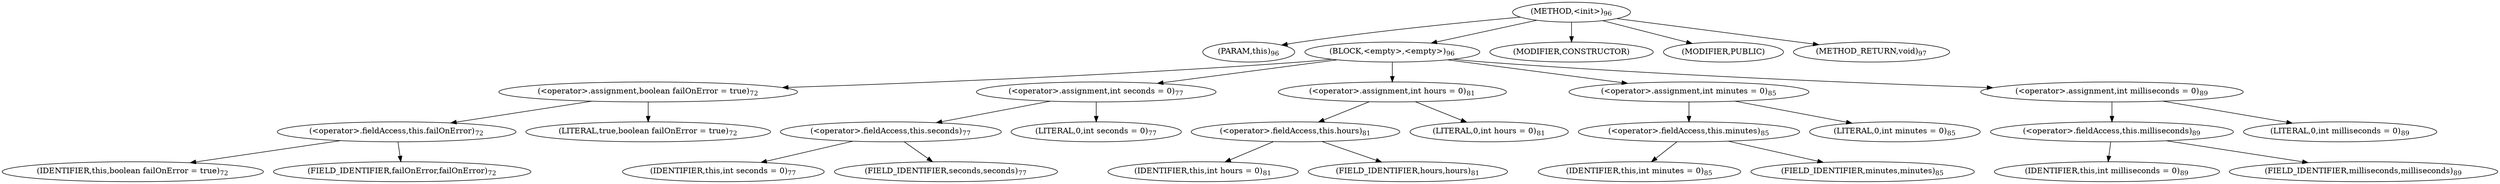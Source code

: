 digraph "&lt;init&gt;" {  
"43" [label = <(METHOD,&lt;init&gt;)<SUB>96</SUB>> ]
"44" [label = <(PARAM,this)<SUB>96</SUB>> ]
"45" [label = <(BLOCK,&lt;empty&gt;,&lt;empty&gt;)<SUB>96</SUB>> ]
"46" [label = <(&lt;operator&gt;.assignment,boolean failOnError = true)<SUB>72</SUB>> ]
"47" [label = <(&lt;operator&gt;.fieldAccess,this.failOnError)<SUB>72</SUB>> ]
"48" [label = <(IDENTIFIER,this,boolean failOnError = true)<SUB>72</SUB>> ]
"49" [label = <(FIELD_IDENTIFIER,failOnError,failOnError)<SUB>72</SUB>> ]
"50" [label = <(LITERAL,true,boolean failOnError = true)<SUB>72</SUB>> ]
"51" [label = <(&lt;operator&gt;.assignment,int seconds = 0)<SUB>77</SUB>> ]
"52" [label = <(&lt;operator&gt;.fieldAccess,this.seconds)<SUB>77</SUB>> ]
"53" [label = <(IDENTIFIER,this,int seconds = 0)<SUB>77</SUB>> ]
"54" [label = <(FIELD_IDENTIFIER,seconds,seconds)<SUB>77</SUB>> ]
"55" [label = <(LITERAL,0,int seconds = 0)<SUB>77</SUB>> ]
"56" [label = <(&lt;operator&gt;.assignment,int hours = 0)<SUB>81</SUB>> ]
"57" [label = <(&lt;operator&gt;.fieldAccess,this.hours)<SUB>81</SUB>> ]
"58" [label = <(IDENTIFIER,this,int hours = 0)<SUB>81</SUB>> ]
"59" [label = <(FIELD_IDENTIFIER,hours,hours)<SUB>81</SUB>> ]
"60" [label = <(LITERAL,0,int hours = 0)<SUB>81</SUB>> ]
"61" [label = <(&lt;operator&gt;.assignment,int minutes = 0)<SUB>85</SUB>> ]
"62" [label = <(&lt;operator&gt;.fieldAccess,this.minutes)<SUB>85</SUB>> ]
"63" [label = <(IDENTIFIER,this,int minutes = 0)<SUB>85</SUB>> ]
"64" [label = <(FIELD_IDENTIFIER,minutes,minutes)<SUB>85</SUB>> ]
"65" [label = <(LITERAL,0,int minutes = 0)<SUB>85</SUB>> ]
"66" [label = <(&lt;operator&gt;.assignment,int milliseconds = 0)<SUB>89</SUB>> ]
"67" [label = <(&lt;operator&gt;.fieldAccess,this.milliseconds)<SUB>89</SUB>> ]
"68" [label = <(IDENTIFIER,this,int milliseconds = 0)<SUB>89</SUB>> ]
"69" [label = <(FIELD_IDENTIFIER,milliseconds,milliseconds)<SUB>89</SUB>> ]
"70" [label = <(LITERAL,0,int milliseconds = 0)<SUB>89</SUB>> ]
"71" [label = <(MODIFIER,CONSTRUCTOR)> ]
"72" [label = <(MODIFIER,PUBLIC)> ]
"73" [label = <(METHOD_RETURN,void)<SUB>97</SUB>> ]
  "43" -> "44" 
  "43" -> "45" 
  "43" -> "71" 
  "43" -> "72" 
  "43" -> "73" 
  "45" -> "46" 
  "45" -> "51" 
  "45" -> "56" 
  "45" -> "61" 
  "45" -> "66" 
  "46" -> "47" 
  "46" -> "50" 
  "47" -> "48" 
  "47" -> "49" 
  "51" -> "52" 
  "51" -> "55" 
  "52" -> "53" 
  "52" -> "54" 
  "56" -> "57" 
  "56" -> "60" 
  "57" -> "58" 
  "57" -> "59" 
  "61" -> "62" 
  "61" -> "65" 
  "62" -> "63" 
  "62" -> "64" 
  "66" -> "67" 
  "66" -> "70" 
  "67" -> "68" 
  "67" -> "69" 
}
